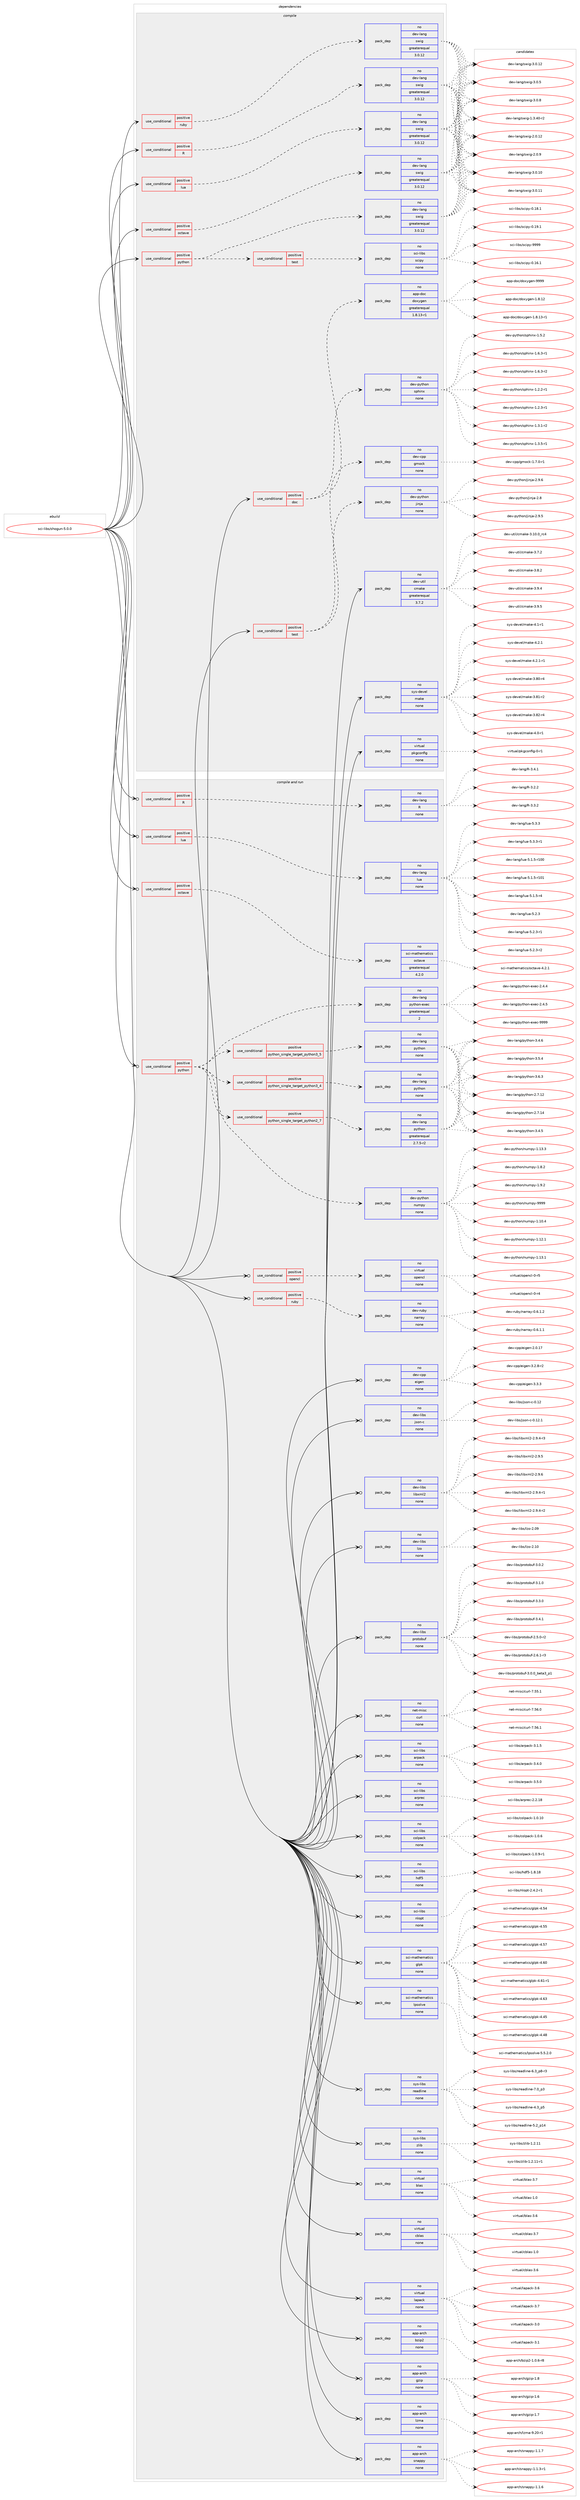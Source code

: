 digraph prolog {

# *************
# Graph options
# *************

newrank=true;
concentrate=true;
compound=true;
graph [rankdir=LR,fontname=Helvetica,fontsize=10,ranksep=1.5];#, ranksep=2.5, nodesep=0.2];
edge  [arrowhead=vee];
node  [fontname=Helvetica,fontsize=10];

# **********
# The ebuild
# **********

subgraph cluster_leftcol {
color=gray;
rank=same;
label=<<i>ebuild</i>>;
id [label="sci-libs/shogun-5.0.0", color=red, width=4, href="../sci-libs/shogun-5.0.0.svg"];
}

# ****************
# The dependencies
# ****************

subgraph cluster_midcol {
color=gray;
label=<<i>dependencies</i>>;
subgraph cluster_compile {
fillcolor="#eeeeee";
style=filled;
label=<<i>compile</i>>;
subgraph cond111121 {
dependency453961 [label=<<TABLE BORDER="0" CELLBORDER="1" CELLSPACING="0" CELLPADDING="4"><TR><TD ROWSPAN="3" CELLPADDING="10">use_conditional</TD></TR><TR><TD>positive</TD></TR><TR><TD>R</TD></TR></TABLE>>, shape=none, color=red];
subgraph pack334912 {
dependency453962 [label=<<TABLE BORDER="0" CELLBORDER="1" CELLSPACING="0" CELLPADDING="4" WIDTH="220"><TR><TD ROWSPAN="6" CELLPADDING="30">pack_dep</TD></TR><TR><TD WIDTH="110">no</TD></TR><TR><TD>dev-lang</TD></TR><TR><TD>swig</TD></TR><TR><TD>greaterequal</TD></TR><TR><TD>3.0.12</TD></TR></TABLE>>, shape=none, color=blue];
}
dependency453961:e -> dependency453962:w [weight=20,style="dashed",arrowhead="vee"];
}
id:e -> dependency453961:w [weight=20,style="solid",arrowhead="vee"];
subgraph cond111122 {
dependency453963 [label=<<TABLE BORDER="0" CELLBORDER="1" CELLSPACING="0" CELLPADDING="4"><TR><TD ROWSPAN="3" CELLPADDING="10">use_conditional</TD></TR><TR><TD>positive</TD></TR><TR><TD>doc</TD></TR></TABLE>>, shape=none, color=red];
subgraph pack334913 {
dependency453964 [label=<<TABLE BORDER="0" CELLBORDER="1" CELLSPACING="0" CELLPADDING="4" WIDTH="220"><TR><TD ROWSPAN="6" CELLPADDING="30">pack_dep</TD></TR><TR><TD WIDTH="110">no</TD></TR><TR><TD>app-doc</TD></TR><TR><TD>doxygen</TD></TR><TR><TD>greaterequal</TD></TR><TR><TD>1.8.13-r1</TD></TR></TABLE>>, shape=none, color=blue];
}
dependency453963:e -> dependency453964:w [weight=20,style="dashed",arrowhead="vee"];
subgraph pack334914 {
dependency453965 [label=<<TABLE BORDER="0" CELLBORDER="1" CELLSPACING="0" CELLPADDING="4" WIDTH="220"><TR><TD ROWSPAN="6" CELLPADDING="30">pack_dep</TD></TR><TR><TD WIDTH="110">no</TD></TR><TR><TD>dev-python</TD></TR><TR><TD>sphinx</TD></TR><TR><TD>none</TD></TR><TR><TD></TD></TR></TABLE>>, shape=none, color=blue];
}
dependency453963:e -> dependency453965:w [weight=20,style="dashed",arrowhead="vee"];
}
id:e -> dependency453963:w [weight=20,style="solid",arrowhead="vee"];
subgraph cond111123 {
dependency453966 [label=<<TABLE BORDER="0" CELLBORDER="1" CELLSPACING="0" CELLPADDING="4"><TR><TD ROWSPAN="3" CELLPADDING="10">use_conditional</TD></TR><TR><TD>positive</TD></TR><TR><TD>lua</TD></TR></TABLE>>, shape=none, color=red];
subgraph pack334915 {
dependency453967 [label=<<TABLE BORDER="0" CELLBORDER="1" CELLSPACING="0" CELLPADDING="4" WIDTH="220"><TR><TD ROWSPAN="6" CELLPADDING="30">pack_dep</TD></TR><TR><TD WIDTH="110">no</TD></TR><TR><TD>dev-lang</TD></TR><TR><TD>swig</TD></TR><TR><TD>greaterequal</TD></TR><TR><TD>3.0.12</TD></TR></TABLE>>, shape=none, color=blue];
}
dependency453966:e -> dependency453967:w [weight=20,style="dashed",arrowhead="vee"];
}
id:e -> dependency453966:w [weight=20,style="solid",arrowhead="vee"];
subgraph cond111124 {
dependency453968 [label=<<TABLE BORDER="0" CELLBORDER="1" CELLSPACING="0" CELLPADDING="4"><TR><TD ROWSPAN="3" CELLPADDING="10">use_conditional</TD></TR><TR><TD>positive</TD></TR><TR><TD>octave</TD></TR></TABLE>>, shape=none, color=red];
subgraph pack334916 {
dependency453969 [label=<<TABLE BORDER="0" CELLBORDER="1" CELLSPACING="0" CELLPADDING="4" WIDTH="220"><TR><TD ROWSPAN="6" CELLPADDING="30">pack_dep</TD></TR><TR><TD WIDTH="110">no</TD></TR><TR><TD>dev-lang</TD></TR><TR><TD>swig</TD></TR><TR><TD>greaterequal</TD></TR><TR><TD>3.0.12</TD></TR></TABLE>>, shape=none, color=blue];
}
dependency453968:e -> dependency453969:w [weight=20,style="dashed",arrowhead="vee"];
}
id:e -> dependency453968:w [weight=20,style="solid",arrowhead="vee"];
subgraph cond111125 {
dependency453970 [label=<<TABLE BORDER="0" CELLBORDER="1" CELLSPACING="0" CELLPADDING="4"><TR><TD ROWSPAN="3" CELLPADDING="10">use_conditional</TD></TR><TR><TD>positive</TD></TR><TR><TD>python</TD></TR></TABLE>>, shape=none, color=red];
subgraph pack334917 {
dependency453971 [label=<<TABLE BORDER="0" CELLBORDER="1" CELLSPACING="0" CELLPADDING="4" WIDTH="220"><TR><TD ROWSPAN="6" CELLPADDING="30">pack_dep</TD></TR><TR><TD WIDTH="110">no</TD></TR><TR><TD>dev-lang</TD></TR><TR><TD>swig</TD></TR><TR><TD>greaterequal</TD></TR><TR><TD>3.0.12</TD></TR></TABLE>>, shape=none, color=blue];
}
dependency453970:e -> dependency453971:w [weight=20,style="dashed",arrowhead="vee"];
subgraph cond111126 {
dependency453972 [label=<<TABLE BORDER="0" CELLBORDER="1" CELLSPACING="0" CELLPADDING="4"><TR><TD ROWSPAN="3" CELLPADDING="10">use_conditional</TD></TR><TR><TD>positive</TD></TR><TR><TD>test</TD></TR></TABLE>>, shape=none, color=red];
subgraph pack334918 {
dependency453973 [label=<<TABLE BORDER="0" CELLBORDER="1" CELLSPACING="0" CELLPADDING="4" WIDTH="220"><TR><TD ROWSPAN="6" CELLPADDING="30">pack_dep</TD></TR><TR><TD WIDTH="110">no</TD></TR><TR><TD>sci-libs</TD></TR><TR><TD>scipy</TD></TR><TR><TD>none</TD></TR><TR><TD></TD></TR></TABLE>>, shape=none, color=blue];
}
dependency453972:e -> dependency453973:w [weight=20,style="dashed",arrowhead="vee"];
}
dependency453970:e -> dependency453972:w [weight=20,style="dashed",arrowhead="vee"];
}
id:e -> dependency453970:w [weight=20,style="solid",arrowhead="vee"];
subgraph cond111127 {
dependency453974 [label=<<TABLE BORDER="0" CELLBORDER="1" CELLSPACING="0" CELLPADDING="4"><TR><TD ROWSPAN="3" CELLPADDING="10">use_conditional</TD></TR><TR><TD>positive</TD></TR><TR><TD>ruby</TD></TR></TABLE>>, shape=none, color=red];
subgraph pack334919 {
dependency453975 [label=<<TABLE BORDER="0" CELLBORDER="1" CELLSPACING="0" CELLPADDING="4" WIDTH="220"><TR><TD ROWSPAN="6" CELLPADDING="30">pack_dep</TD></TR><TR><TD WIDTH="110">no</TD></TR><TR><TD>dev-lang</TD></TR><TR><TD>swig</TD></TR><TR><TD>greaterequal</TD></TR><TR><TD>3.0.12</TD></TR></TABLE>>, shape=none, color=blue];
}
dependency453974:e -> dependency453975:w [weight=20,style="dashed",arrowhead="vee"];
}
id:e -> dependency453974:w [weight=20,style="solid",arrowhead="vee"];
subgraph cond111128 {
dependency453976 [label=<<TABLE BORDER="0" CELLBORDER="1" CELLSPACING="0" CELLPADDING="4"><TR><TD ROWSPAN="3" CELLPADDING="10">use_conditional</TD></TR><TR><TD>positive</TD></TR><TR><TD>test</TD></TR></TABLE>>, shape=none, color=red];
subgraph pack334920 {
dependency453977 [label=<<TABLE BORDER="0" CELLBORDER="1" CELLSPACING="0" CELLPADDING="4" WIDTH="220"><TR><TD ROWSPAN="6" CELLPADDING="30">pack_dep</TD></TR><TR><TD WIDTH="110">no</TD></TR><TR><TD>dev-python</TD></TR><TR><TD>jinja</TD></TR><TR><TD>none</TD></TR><TR><TD></TD></TR></TABLE>>, shape=none, color=blue];
}
dependency453976:e -> dependency453977:w [weight=20,style="dashed",arrowhead="vee"];
subgraph pack334921 {
dependency453978 [label=<<TABLE BORDER="0" CELLBORDER="1" CELLSPACING="0" CELLPADDING="4" WIDTH="220"><TR><TD ROWSPAN="6" CELLPADDING="30">pack_dep</TD></TR><TR><TD WIDTH="110">no</TD></TR><TR><TD>dev-cpp</TD></TR><TR><TD>gmock</TD></TR><TR><TD>none</TD></TR><TR><TD></TD></TR></TABLE>>, shape=none, color=blue];
}
dependency453976:e -> dependency453978:w [weight=20,style="dashed",arrowhead="vee"];
}
id:e -> dependency453976:w [weight=20,style="solid",arrowhead="vee"];
subgraph pack334922 {
dependency453979 [label=<<TABLE BORDER="0" CELLBORDER="1" CELLSPACING="0" CELLPADDING="4" WIDTH="220"><TR><TD ROWSPAN="6" CELLPADDING="30">pack_dep</TD></TR><TR><TD WIDTH="110">no</TD></TR><TR><TD>dev-util</TD></TR><TR><TD>cmake</TD></TR><TR><TD>greaterequal</TD></TR><TR><TD>3.7.2</TD></TR></TABLE>>, shape=none, color=blue];
}
id:e -> dependency453979:w [weight=20,style="solid",arrowhead="vee"];
subgraph pack334923 {
dependency453980 [label=<<TABLE BORDER="0" CELLBORDER="1" CELLSPACING="0" CELLPADDING="4" WIDTH="220"><TR><TD ROWSPAN="6" CELLPADDING="30">pack_dep</TD></TR><TR><TD WIDTH="110">no</TD></TR><TR><TD>sys-devel</TD></TR><TR><TD>make</TD></TR><TR><TD>none</TD></TR><TR><TD></TD></TR></TABLE>>, shape=none, color=blue];
}
id:e -> dependency453980:w [weight=20,style="solid",arrowhead="vee"];
subgraph pack334924 {
dependency453981 [label=<<TABLE BORDER="0" CELLBORDER="1" CELLSPACING="0" CELLPADDING="4" WIDTH="220"><TR><TD ROWSPAN="6" CELLPADDING="30">pack_dep</TD></TR><TR><TD WIDTH="110">no</TD></TR><TR><TD>virtual</TD></TR><TR><TD>pkgconfig</TD></TR><TR><TD>none</TD></TR><TR><TD></TD></TR></TABLE>>, shape=none, color=blue];
}
id:e -> dependency453981:w [weight=20,style="solid",arrowhead="vee"];
}
subgraph cluster_compileandrun {
fillcolor="#eeeeee";
style=filled;
label=<<i>compile and run</i>>;
subgraph cond111129 {
dependency453982 [label=<<TABLE BORDER="0" CELLBORDER="1" CELLSPACING="0" CELLPADDING="4"><TR><TD ROWSPAN="3" CELLPADDING="10">use_conditional</TD></TR><TR><TD>positive</TD></TR><TR><TD>R</TD></TR></TABLE>>, shape=none, color=red];
subgraph pack334925 {
dependency453983 [label=<<TABLE BORDER="0" CELLBORDER="1" CELLSPACING="0" CELLPADDING="4" WIDTH="220"><TR><TD ROWSPAN="6" CELLPADDING="30">pack_dep</TD></TR><TR><TD WIDTH="110">no</TD></TR><TR><TD>dev-lang</TD></TR><TR><TD>R</TD></TR><TR><TD>none</TD></TR><TR><TD></TD></TR></TABLE>>, shape=none, color=blue];
}
dependency453982:e -> dependency453983:w [weight=20,style="dashed",arrowhead="vee"];
}
id:e -> dependency453982:w [weight=20,style="solid",arrowhead="odotvee"];
subgraph cond111130 {
dependency453984 [label=<<TABLE BORDER="0" CELLBORDER="1" CELLSPACING="0" CELLPADDING="4"><TR><TD ROWSPAN="3" CELLPADDING="10">use_conditional</TD></TR><TR><TD>positive</TD></TR><TR><TD>lua</TD></TR></TABLE>>, shape=none, color=red];
subgraph pack334926 {
dependency453985 [label=<<TABLE BORDER="0" CELLBORDER="1" CELLSPACING="0" CELLPADDING="4" WIDTH="220"><TR><TD ROWSPAN="6" CELLPADDING="30">pack_dep</TD></TR><TR><TD WIDTH="110">no</TD></TR><TR><TD>dev-lang</TD></TR><TR><TD>lua</TD></TR><TR><TD>none</TD></TR><TR><TD></TD></TR></TABLE>>, shape=none, color=blue];
}
dependency453984:e -> dependency453985:w [weight=20,style="dashed",arrowhead="vee"];
}
id:e -> dependency453984:w [weight=20,style="solid",arrowhead="odotvee"];
subgraph cond111131 {
dependency453986 [label=<<TABLE BORDER="0" CELLBORDER="1" CELLSPACING="0" CELLPADDING="4"><TR><TD ROWSPAN="3" CELLPADDING="10">use_conditional</TD></TR><TR><TD>positive</TD></TR><TR><TD>octave</TD></TR></TABLE>>, shape=none, color=red];
subgraph pack334927 {
dependency453987 [label=<<TABLE BORDER="0" CELLBORDER="1" CELLSPACING="0" CELLPADDING="4" WIDTH="220"><TR><TD ROWSPAN="6" CELLPADDING="30">pack_dep</TD></TR><TR><TD WIDTH="110">no</TD></TR><TR><TD>sci-mathematics</TD></TR><TR><TD>octave</TD></TR><TR><TD>greaterequal</TD></TR><TR><TD>4.2.0</TD></TR></TABLE>>, shape=none, color=blue];
}
dependency453986:e -> dependency453987:w [weight=20,style="dashed",arrowhead="vee"];
}
id:e -> dependency453986:w [weight=20,style="solid",arrowhead="odotvee"];
subgraph cond111132 {
dependency453988 [label=<<TABLE BORDER="0" CELLBORDER="1" CELLSPACING="0" CELLPADDING="4"><TR><TD ROWSPAN="3" CELLPADDING="10">use_conditional</TD></TR><TR><TD>positive</TD></TR><TR><TD>opencl</TD></TR></TABLE>>, shape=none, color=red];
subgraph pack334928 {
dependency453989 [label=<<TABLE BORDER="0" CELLBORDER="1" CELLSPACING="0" CELLPADDING="4" WIDTH="220"><TR><TD ROWSPAN="6" CELLPADDING="30">pack_dep</TD></TR><TR><TD WIDTH="110">no</TD></TR><TR><TD>virtual</TD></TR><TR><TD>opencl</TD></TR><TR><TD>none</TD></TR><TR><TD></TD></TR></TABLE>>, shape=none, color=blue];
}
dependency453988:e -> dependency453989:w [weight=20,style="dashed",arrowhead="vee"];
}
id:e -> dependency453988:w [weight=20,style="solid",arrowhead="odotvee"];
subgraph cond111133 {
dependency453990 [label=<<TABLE BORDER="0" CELLBORDER="1" CELLSPACING="0" CELLPADDING="4"><TR><TD ROWSPAN="3" CELLPADDING="10">use_conditional</TD></TR><TR><TD>positive</TD></TR><TR><TD>python</TD></TR></TABLE>>, shape=none, color=red];
subgraph cond111134 {
dependency453991 [label=<<TABLE BORDER="0" CELLBORDER="1" CELLSPACING="0" CELLPADDING="4"><TR><TD ROWSPAN="3" CELLPADDING="10">use_conditional</TD></TR><TR><TD>positive</TD></TR><TR><TD>python_single_target_python2_7</TD></TR></TABLE>>, shape=none, color=red];
subgraph pack334929 {
dependency453992 [label=<<TABLE BORDER="0" CELLBORDER="1" CELLSPACING="0" CELLPADDING="4" WIDTH="220"><TR><TD ROWSPAN="6" CELLPADDING="30">pack_dep</TD></TR><TR><TD WIDTH="110">no</TD></TR><TR><TD>dev-lang</TD></TR><TR><TD>python</TD></TR><TR><TD>greaterequal</TD></TR><TR><TD>2.7.5-r2</TD></TR></TABLE>>, shape=none, color=blue];
}
dependency453991:e -> dependency453992:w [weight=20,style="dashed",arrowhead="vee"];
}
dependency453990:e -> dependency453991:w [weight=20,style="dashed",arrowhead="vee"];
subgraph cond111135 {
dependency453993 [label=<<TABLE BORDER="0" CELLBORDER="1" CELLSPACING="0" CELLPADDING="4"><TR><TD ROWSPAN="3" CELLPADDING="10">use_conditional</TD></TR><TR><TD>positive</TD></TR><TR><TD>python_single_target_python3_4</TD></TR></TABLE>>, shape=none, color=red];
subgraph pack334930 {
dependency453994 [label=<<TABLE BORDER="0" CELLBORDER="1" CELLSPACING="0" CELLPADDING="4" WIDTH="220"><TR><TD ROWSPAN="6" CELLPADDING="30">pack_dep</TD></TR><TR><TD WIDTH="110">no</TD></TR><TR><TD>dev-lang</TD></TR><TR><TD>python</TD></TR><TR><TD>none</TD></TR><TR><TD></TD></TR></TABLE>>, shape=none, color=blue];
}
dependency453993:e -> dependency453994:w [weight=20,style="dashed",arrowhead="vee"];
}
dependency453990:e -> dependency453993:w [weight=20,style="dashed",arrowhead="vee"];
subgraph cond111136 {
dependency453995 [label=<<TABLE BORDER="0" CELLBORDER="1" CELLSPACING="0" CELLPADDING="4"><TR><TD ROWSPAN="3" CELLPADDING="10">use_conditional</TD></TR><TR><TD>positive</TD></TR><TR><TD>python_single_target_python3_5</TD></TR></TABLE>>, shape=none, color=red];
subgraph pack334931 {
dependency453996 [label=<<TABLE BORDER="0" CELLBORDER="1" CELLSPACING="0" CELLPADDING="4" WIDTH="220"><TR><TD ROWSPAN="6" CELLPADDING="30">pack_dep</TD></TR><TR><TD WIDTH="110">no</TD></TR><TR><TD>dev-lang</TD></TR><TR><TD>python</TD></TR><TR><TD>none</TD></TR><TR><TD></TD></TR></TABLE>>, shape=none, color=blue];
}
dependency453995:e -> dependency453996:w [weight=20,style="dashed",arrowhead="vee"];
}
dependency453990:e -> dependency453995:w [weight=20,style="dashed",arrowhead="vee"];
subgraph pack334932 {
dependency453997 [label=<<TABLE BORDER="0" CELLBORDER="1" CELLSPACING="0" CELLPADDING="4" WIDTH="220"><TR><TD ROWSPAN="6" CELLPADDING="30">pack_dep</TD></TR><TR><TD WIDTH="110">no</TD></TR><TR><TD>dev-lang</TD></TR><TR><TD>python-exec</TD></TR><TR><TD>greaterequal</TD></TR><TR><TD>2</TD></TR></TABLE>>, shape=none, color=blue];
}
dependency453990:e -> dependency453997:w [weight=20,style="dashed",arrowhead="vee"];
subgraph pack334933 {
dependency453998 [label=<<TABLE BORDER="0" CELLBORDER="1" CELLSPACING="0" CELLPADDING="4" WIDTH="220"><TR><TD ROWSPAN="6" CELLPADDING="30">pack_dep</TD></TR><TR><TD WIDTH="110">no</TD></TR><TR><TD>dev-python</TD></TR><TR><TD>numpy</TD></TR><TR><TD>none</TD></TR><TR><TD></TD></TR></TABLE>>, shape=none, color=blue];
}
dependency453990:e -> dependency453998:w [weight=20,style="dashed",arrowhead="vee"];
}
id:e -> dependency453990:w [weight=20,style="solid",arrowhead="odotvee"];
subgraph cond111137 {
dependency453999 [label=<<TABLE BORDER="0" CELLBORDER="1" CELLSPACING="0" CELLPADDING="4"><TR><TD ROWSPAN="3" CELLPADDING="10">use_conditional</TD></TR><TR><TD>positive</TD></TR><TR><TD>ruby</TD></TR></TABLE>>, shape=none, color=red];
subgraph pack334934 {
dependency454000 [label=<<TABLE BORDER="0" CELLBORDER="1" CELLSPACING="0" CELLPADDING="4" WIDTH="220"><TR><TD ROWSPAN="6" CELLPADDING="30">pack_dep</TD></TR><TR><TD WIDTH="110">no</TD></TR><TR><TD>dev-ruby</TD></TR><TR><TD>narray</TD></TR><TR><TD>none</TD></TR><TR><TD></TD></TR></TABLE>>, shape=none, color=blue];
}
dependency453999:e -> dependency454000:w [weight=20,style="dashed",arrowhead="vee"];
}
id:e -> dependency453999:w [weight=20,style="solid",arrowhead="odotvee"];
subgraph pack334935 {
dependency454001 [label=<<TABLE BORDER="0" CELLBORDER="1" CELLSPACING="0" CELLPADDING="4" WIDTH="220"><TR><TD ROWSPAN="6" CELLPADDING="30">pack_dep</TD></TR><TR><TD WIDTH="110">no</TD></TR><TR><TD>app-arch</TD></TR><TR><TD>bzip2</TD></TR><TR><TD>none</TD></TR><TR><TD></TD></TR></TABLE>>, shape=none, color=blue];
}
id:e -> dependency454001:w [weight=20,style="solid",arrowhead="odotvee"];
subgraph pack334936 {
dependency454002 [label=<<TABLE BORDER="0" CELLBORDER="1" CELLSPACING="0" CELLPADDING="4" WIDTH="220"><TR><TD ROWSPAN="6" CELLPADDING="30">pack_dep</TD></TR><TR><TD WIDTH="110">no</TD></TR><TR><TD>app-arch</TD></TR><TR><TD>gzip</TD></TR><TR><TD>none</TD></TR><TR><TD></TD></TR></TABLE>>, shape=none, color=blue];
}
id:e -> dependency454002:w [weight=20,style="solid",arrowhead="odotvee"];
subgraph pack334937 {
dependency454003 [label=<<TABLE BORDER="0" CELLBORDER="1" CELLSPACING="0" CELLPADDING="4" WIDTH="220"><TR><TD ROWSPAN="6" CELLPADDING="30">pack_dep</TD></TR><TR><TD WIDTH="110">no</TD></TR><TR><TD>app-arch</TD></TR><TR><TD>lzma</TD></TR><TR><TD>none</TD></TR><TR><TD></TD></TR></TABLE>>, shape=none, color=blue];
}
id:e -> dependency454003:w [weight=20,style="solid",arrowhead="odotvee"];
subgraph pack334938 {
dependency454004 [label=<<TABLE BORDER="0" CELLBORDER="1" CELLSPACING="0" CELLPADDING="4" WIDTH="220"><TR><TD ROWSPAN="6" CELLPADDING="30">pack_dep</TD></TR><TR><TD WIDTH="110">no</TD></TR><TR><TD>app-arch</TD></TR><TR><TD>snappy</TD></TR><TR><TD>none</TD></TR><TR><TD></TD></TR></TABLE>>, shape=none, color=blue];
}
id:e -> dependency454004:w [weight=20,style="solid",arrowhead="odotvee"];
subgraph pack334939 {
dependency454005 [label=<<TABLE BORDER="0" CELLBORDER="1" CELLSPACING="0" CELLPADDING="4" WIDTH="220"><TR><TD ROWSPAN="6" CELLPADDING="30">pack_dep</TD></TR><TR><TD WIDTH="110">no</TD></TR><TR><TD>dev-cpp</TD></TR><TR><TD>eigen</TD></TR><TR><TD>none</TD></TR><TR><TD></TD></TR></TABLE>>, shape=none, color=blue];
}
id:e -> dependency454005:w [weight=20,style="solid",arrowhead="odotvee"];
subgraph pack334940 {
dependency454006 [label=<<TABLE BORDER="0" CELLBORDER="1" CELLSPACING="0" CELLPADDING="4" WIDTH="220"><TR><TD ROWSPAN="6" CELLPADDING="30">pack_dep</TD></TR><TR><TD WIDTH="110">no</TD></TR><TR><TD>dev-libs</TD></TR><TR><TD>json-c</TD></TR><TR><TD>none</TD></TR><TR><TD></TD></TR></TABLE>>, shape=none, color=blue];
}
id:e -> dependency454006:w [weight=20,style="solid",arrowhead="odotvee"];
subgraph pack334941 {
dependency454007 [label=<<TABLE BORDER="0" CELLBORDER="1" CELLSPACING="0" CELLPADDING="4" WIDTH="220"><TR><TD ROWSPAN="6" CELLPADDING="30">pack_dep</TD></TR><TR><TD WIDTH="110">no</TD></TR><TR><TD>dev-libs</TD></TR><TR><TD>libxml2</TD></TR><TR><TD>none</TD></TR><TR><TD></TD></TR></TABLE>>, shape=none, color=blue];
}
id:e -> dependency454007:w [weight=20,style="solid",arrowhead="odotvee"];
subgraph pack334942 {
dependency454008 [label=<<TABLE BORDER="0" CELLBORDER="1" CELLSPACING="0" CELLPADDING="4" WIDTH="220"><TR><TD ROWSPAN="6" CELLPADDING="30">pack_dep</TD></TR><TR><TD WIDTH="110">no</TD></TR><TR><TD>dev-libs</TD></TR><TR><TD>lzo</TD></TR><TR><TD>none</TD></TR><TR><TD></TD></TR></TABLE>>, shape=none, color=blue];
}
id:e -> dependency454008:w [weight=20,style="solid",arrowhead="odotvee"];
subgraph pack334943 {
dependency454009 [label=<<TABLE BORDER="0" CELLBORDER="1" CELLSPACING="0" CELLPADDING="4" WIDTH="220"><TR><TD ROWSPAN="6" CELLPADDING="30">pack_dep</TD></TR><TR><TD WIDTH="110">no</TD></TR><TR><TD>dev-libs</TD></TR><TR><TD>protobuf</TD></TR><TR><TD>none</TD></TR><TR><TD></TD></TR></TABLE>>, shape=none, color=blue];
}
id:e -> dependency454009:w [weight=20,style="solid",arrowhead="odotvee"];
subgraph pack334944 {
dependency454010 [label=<<TABLE BORDER="0" CELLBORDER="1" CELLSPACING="0" CELLPADDING="4" WIDTH="220"><TR><TD ROWSPAN="6" CELLPADDING="30">pack_dep</TD></TR><TR><TD WIDTH="110">no</TD></TR><TR><TD>net-misc</TD></TR><TR><TD>curl</TD></TR><TR><TD>none</TD></TR><TR><TD></TD></TR></TABLE>>, shape=none, color=blue];
}
id:e -> dependency454010:w [weight=20,style="solid",arrowhead="odotvee"];
subgraph pack334945 {
dependency454011 [label=<<TABLE BORDER="0" CELLBORDER="1" CELLSPACING="0" CELLPADDING="4" WIDTH="220"><TR><TD ROWSPAN="6" CELLPADDING="30">pack_dep</TD></TR><TR><TD WIDTH="110">no</TD></TR><TR><TD>sci-libs</TD></TR><TR><TD>arpack</TD></TR><TR><TD>none</TD></TR><TR><TD></TD></TR></TABLE>>, shape=none, color=blue];
}
id:e -> dependency454011:w [weight=20,style="solid",arrowhead="odotvee"];
subgraph pack334946 {
dependency454012 [label=<<TABLE BORDER="0" CELLBORDER="1" CELLSPACING="0" CELLPADDING="4" WIDTH="220"><TR><TD ROWSPAN="6" CELLPADDING="30">pack_dep</TD></TR><TR><TD WIDTH="110">no</TD></TR><TR><TD>sci-libs</TD></TR><TR><TD>arprec</TD></TR><TR><TD>none</TD></TR><TR><TD></TD></TR></TABLE>>, shape=none, color=blue];
}
id:e -> dependency454012:w [weight=20,style="solid",arrowhead="odotvee"];
subgraph pack334947 {
dependency454013 [label=<<TABLE BORDER="0" CELLBORDER="1" CELLSPACING="0" CELLPADDING="4" WIDTH="220"><TR><TD ROWSPAN="6" CELLPADDING="30">pack_dep</TD></TR><TR><TD WIDTH="110">no</TD></TR><TR><TD>sci-libs</TD></TR><TR><TD>colpack</TD></TR><TR><TD>none</TD></TR><TR><TD></TD></TR></TABLE>>, shape=none, color=blue];
}
id:e -> dependency454013:w [weight=20,style="solid",arrowhead="odotvee"];
subgraph pack334948 {
dependency454014 [label=<<TABLE BORDER="0" CELLBORDER="1" CELLSPACING="0" CELLPADDING="4" WIDTH="220"><TR><TD ROWSPAN="6" CELLPADDING="30">pack_dep</TD></TR><TR><TD WIDTH="110">no</TD></TR><TR><TD>sci-libs</TD></TR><TR><TD>hdf5</TD></TR><TR><TD>none</TD></TR><TR><TD></TD></TR></TABLE>>, shape=none, color=blue];
}
id:e -> dependency454014:w [weight=20,style="solid",arrowhead="odotvee"];
subgraph pack334949 {
dependency454015 [label=<<TABLE BORDER="0" CELLBORDER="1" CELLSPACING="0" CELLPADDING="4" WIDTH="220"><TR><TD ROWSPAN="6" CELLPADDING="30">pack_dep</TD></TR><TR><TD WIDTH="110">no</TD></TR><TR><TD>sci-libs</TD></TR><TR><TD>nlopt</TD></TR><TR><TD>none</TD></TR><TR><TD></TD></TR></TABLE>>, shape=none, color=blue];
}
id:e -> dependency454015:w [weight=20,style="solid",arrowhead="odotvee"];
subgraph pack334950 {
dependency454016 [label=<<TABLE BORDER="0" CELLBORDER="1" CELLSPACING="0" CELLPADDING="4" WIDTH="220"><TR><TD ROWSPAN="6" CELLPADDING="30">pack_dep</TD></TR><TR><TD WIDTH="110">no</TD></TR><TR><TD>sci-mathematics</TD></TR><TR><TD>glpk</TD></TR><TR><TD>none</TD></TR><TR><TD></TD></TR></TABLE>>, shape=none, color=blue];
}
id:e -> dependency454016:w [weight=20,style="solid",arrowhead="odotvee"];
subgraph pack334951 {
dependency454017 [label=<<TABLE BORDER="0" CELLBORDER="1" CELLSPACING="0" CELLPADDING="4" WIDTH="220"><TR><TD ROWSPAN="6" CELLPADDING="30">pack_dep</TD></TR><TR><TD WIDTH="110">no</TD></TR><TR><TD>sci-mathematics</TD></TR><TR><TD>lpsolve</TD></TR><TR><TD>none</TD></TR><TR><TD></TD></TR></TABLE>>, shape=none, color=blue];
}
id:e -> dependency454017:w [weight=20,style="solid",arrowhead="odotvee"];
subgraph pack334952 {
dependency454018 [label=<<TABLE BORDER="0" CELLBORDER="1" CELLSPACING="0" CELLPADDING="4" WIDTH="220"><TR><TD ROWSPAN="6" CELLPADDING="30">pack_dep</TD></TR><TR><TD WIDTH="110">no</TD></TR><TR><TD>sys-libs</TD></TR><TR><TD>readline</TD></TR><TR><TD>none</TD></TR><TR><TD></TD></TR></TABLE>>, shape=none, color=blue];
}
id:e -> dependency454018:w [weight=20,style="solid",arrowhead="odotvee"];
subgraph pack334953 {
dependency454019 [label=<<TABLE BORDER="0" CELLBORDER="1" CELLSPACING="0" CELLPADDING="4" WIDTH="220"><TR><TD ROWSPAN="6" CELLPADDING="30">pack_dep</TD></TR><TR><TD WIDTH="110">no</TD></TR><TR><TD>sys-libs</TD></TR><TR><TD>zlib</TD></TR><TR><TD>none</TD></TR><TR><TD></TD></TR></TABLE>>, shape=none, color=blue];
}
id:e -> dependency454019:w [weight=20,style="solid",arrowhead="odotvee"];
subgraph pack334954 {
dependency454020 [label=<<TABLE BORDER="0" CELLBORDER="1" CELLSPACING="0" CELLPADDING="4" WIDTH="220"><TR><TD ROWSPAN="6" CELLPADDING="30">pack_dep</TD></TR><TR><TD WIDTH="110">no</TD></TR><TR><TD>virtual</TD></TR><TR><TD>blas</TD></TR><TR><TD>none</TD></TR><TR><TD></TD></TR></TABLE>>, shape=none, color=blue];
}
id:e -> dependency454020:w [weight=20,style="solid",arrowhead="odotvee"];
subgraph pack334955 {
dependency454021 [label=<<TABLE BORDER="0" CELLBORDER="1" CELLSPACING="0" CELLPADDING="4" WIDTH="220"><TR><TD ROWSPAN="6" CELLPADDING="30">pack_dep</TD></TR><TR><TD WIDTH="110">no</TD></TR><TR><TD>virtual</TD></TR><TR><TD>cblas</TD></TR><TR><TD>none</TD></TR><TR><TD></TD></TR></TABLE>>, shape=none, color=blue];
}
id:e -> dependency454021:w [weight=20,style="solid",arrowhead="odotvee"];
subgraph pack334956 {
dependency454022 [label=<<TABLE BORDER="0" CELLBORDER="1" CELLSPACING="0" CELLPADDING="4" WIDTH="220"><TR><TD ROWSPAN="6" CELLPADDING="30">pack_dep</TD></TR><TR><TD WIDTH="110">no</TD></TR><TR><TD>virtual</TD></TR><TR><TD>lapack</TD></TR><TR><TD>none</TD></TR><TR><TD></TD></TR></TABLE>>, shape=none, color=blue];
}
id:e -> dependency454022:w [weight=20,style="solid",arrowhead="odotvee"];
}
subgraph cluster_run {
fillcolor="#eeeeee";
style=filled;
label=<<i>run</i>>;
}
}

# **************
# The candidates
# **************

subgraph cluster_choices {
rank=same;
color=gray;
label=<<i>candidates</i>>;

subgraph choice334912 {
color=black;
nodesep=1;
choice100101118451089711010347115119105103454946514652484511450 [label="dev-lang/swig-1.3.40-r2", color=red, width=4,href="../dev-lang/swig-1.3.40-r2.svg"];
choice10010111845108971101034711511910510345504648464950 [label="dev-lang/swig-2.0.12", color=red, width=4,href="../dev-lang/swig-2.0.12.svg"];
choice100101118451089711010347115119105103455046484657 [label="dev-lang/swig-2.0.9", color=red, width=4,href="../dev-lang/swig-2.0.9.svg"];
choice10010111845108971101034711511910510345514648464948 [label="dev-lang/swig-3.0.10", color=red, width=4,href="../dev-lang/swig-3.0.10.svg"];
choice10010111845108971101034711511910510345514648464949 [label="dev-lang/swig-3.0.11", color=red, width=4,href="../dev-lang/swig-3.0.11.svg"];
choice10010111845108971101034711511910510345514648464950 [label="dev-lang/swig-3.0.12", color=red, width=4,href="../dev-lang/swig-3.0.12.svg"];
choice100101118451089711010347115119105103455146484653 [label="dev-lang/swig-3.0.5", color=red, width=4,href="../dev-lang/swig-3.0.5.svg"];
choice100101118451089711010347115119105103455146484656 [label="dev-lang/swig-3.0.8", color=red, width=4,href="../dev-lang/swig-3.0.8.svg"];
dependency453962:e -> choice100101118451089711010347115119105103454946514652484511450:w [style=dotted,weight="100"];
dependency453962:e -> choice10010111845108971101034711511910510345504648464950:w [style=dotted,weight="100"];
dependency453962:e -> choice100101118451089711010347115119105103455046484657:w [style=dotted,weight="100"];
dependency453962:e -> choice10010111845108971101034711511910510345514648464948:w [style=dotted,weight="100"];
dependency453962:e -> choice10010111845108971101034711511910510345514648464949:w [style=dotted,weight="100"];
dependency453962:e -> choice10010111845108971101034711511910510345514648464950:w [style=dotted,weight="100"];
dependency453962:e -> choice100101118451089711010347115119105103455146484653:w [style=dotted,weight="100"];
dependency453962:e -> choice100101118451089711010347115119105103455146484656:w [style=dotted,weight="100"];
}
subgraph choice334913 {
color=black;
nodesep=1;
choice9711211245100111994710011112012110310111045494656464950 [label="app-doc/doxygen-1.8.12", color=red, width=4,href="../app-doc/doxygen-1.8.12.svg"];
choice97112112451001119947100111120121103101110454946564649514511449 [label="app-doc/doxygen-1.8.13-r1", color=red, width=4,href="../app-doc/doxygen-1.8.13-r1.svg"];
choice971121124510011199471001111201211031011104557575757 [label="app-doc/doxygen-9999", color=red, width=4,href="../app-doc/doxygen-9999.svg"];
dependency453964:e -> choice9711211245100111994710011112012110310111045494656464950:w [style=dotted,weight="100"];
dependency453964:e -> choice97112112451001119947100111120121103101110454946564649514511449:w [style=dotted,weight="100"];
dependency453964:e -> choice971121124510011199471001111201211031011104557575757:w [style=dotted,weight="100"];
}
subgraph choice334914 {
color=black;
nodesep=1;
choice10010111845112121116104111110471151121041051101204549465046504511449 [label="dev-python/sphinx-1.2.2-r1", color=red, width=4,href="../dev-python/sphinx-1.2.2-r1.svg"];
choice10010111845112121116104111110471151121041051101204549465046514511449 [label="dev-python/sphinx-1.2.3-r1", color=red, width=4,href="../dev-python/sphinx-1.2.3-r1.svg"];
choice10010111845112121116104111110471151121041051101204549465146494511450 [label="dev-python/sphinx-1.3.1-r2", color=red, width=4,href="../dev-python/sphinx-1.3.1-r2.svg"];
choice10010111845112121116104111110471151121041051101204549465146534511449 [label="dev-python/sphinx-1.3.5-r1", color=red, width=4,href="../dev-python/sphinx-1.3.5-r1.svg"];
choice1001011184511212111610411111047115112104105110120454946534650 [label="dev-python/sphinx-1.5.2", color=red, width=4,href="../dev-python/sphinx-1.5.2.svg"];
choice10010111845112121116104111110471151121041051101204549465446514511449 [label="dev-python/sphinx-1.6.3-r1", color=red, width=4,href="../dev-python/sphinx-1.6.3-r1.svg"];
choice10010111845112121116104111110471151121041051101204549465446514511450 [label="dev-python/sphinx-1.6.3-r2", color=red, width=4,href="../dev-python/sphinx-1.6.3-r2.svg"];
dependency453965:e -> choice10010111845112121116104111110471151121041051101204549465046504511449:w [style=dotted,weight="100"];
dependency453965:e -> choice10010111845112121116104111110471151121041051101204549465046514511449:w [style=dotted,weight="100"];
dependency453965:e -> choice10010111845112121116104111110471151121041051101204549465146494511450:w [style=dotted,weight="100"];
dependency453965:e -> choice10010111845112121116104111110471151121041051101204549465146534511449:w [style=dotted,weight="100"];
dependency453965:e -> choice1001011184511212111610411111047115112104105110120454946534650:w [style=dotted,weight="100"];
dependency453965:e -> choice10010111845112121116104111110471151121041051101204549465446514511449:w [style=dotted,weight="100"];
dependency453965:e -> choice10010111845112121116104111110471151121041051101204549465446514511450:w [style=dotted,weight="100"];
}
subgraph choice334915 {
color=black;
nodesep=1;
choice100101118451089711010347115119105103454946514652484511450 [label="dev-lang/swig-1.3.40-r2", color=red, width=4,href="../dev-lang/swig-1.3.40-r2.svg"];
choice10010111845108971101034711511910510345504648464950 [label="dev-lang/swig-2.0.12", color=red, width=4,href="../dev-lang/swig-2.0.12.svg"];
choice100101118451089711010347115119105103455046484657 [label="dev-lang/swig-2.0.9", color=red, width=4,href="../dev-lang/swig-2.0.9.svg"];
choice10010111845108971101034711511910510345514648464948 [label="dev-lang/swig-3.0.10", color=red, width=4,href="../dev-lang/swig-3.0.10.svg"];
choice10010111845108971101034711511910510345514648464949 [label="dev-lang/swig-3.0.11", color=red, width=4,href="../dev-lang/swig-3.0.11.svg"];
choice10010111845108971101034711511910510345514648464950 [label="dev-lang/swig-3.0.12", color=red, width=4,href="../dev-lang/swig-3.0.12.svg"];
choice100101118451089711010347115119105103455146484653 [label="dev-lang/swig-3.0.5", color=red, width=4,href="../dev-lang/swig-3.0.5.svg"];
choice100101118451089711010347115119105103455146484656 [label="dev-lang/swig-3.0.8", color=red, width=4,href="../dev-lang/swig-3.0.8.svg"];
dependency453967:e -> choice100101118451089711010347115119105103454946514652484511450:w [style=dotted,weight="100"];
dependency453967:e -> choice10010111845108971101034711511910510345504648464950:w [style=dotted,weight="100"];
dependency453967:e -> choice100101118451089711010347115119105103455046484657:w [style=dotted,weight="100"];
dependency453967:e -> choice10010111845108971101034711511910510345514648464948:w [style=dotted,weight="100"];
dependency453967:e -> choice10010111845108971101034711511910510345514648464949:w [style=dotted,weight="100"];
dependency453967:e -> choice10010111845108971101034711511910510345514648464950:w [style=dotted,weight="100"];
dependency453967:e -> choice100101118451089711010347115119105103455146484653:w [style=dotted,weight="100"];
dependency453967:e -> choice100101118451089711010347115119105103455146484656:w [style=dotted,weight="100"];
}
subgraph choice334916 {
color=black;
nodesep=1;
choice100101118451089711010347115119105103454946514652484511450 [label="dev-lang/swig-1.3.40-r2", color=red, width=4,href="../dev-lang/swig-1.3.40-r2.svg"];
choice10010111845108971101034711511910510345504648464950 [label="dev-lang/swig-2.0.12", color=red, width=4,href="../dev-lang/swig-2.0.12.svg"];
choice100101118451089711010347115119105103455046484657 [label="dev-lang/swig-2.0.9", color=red, width=4,href="../dev-lang/swig-2.0.9.svg"];
choice10010111845108971101034711511910510345514648464948 [label="dev-lang/swig-3.0.10", color=red, width=4,href="../dev-lang/swig-3.0.10.svg"];
choice10010111845108971101034711511910510345514648464949 [label="dev-lang/swig-3.0.11", color=red, width=4,href="../dev-lang/swig-3.0.11.svg"];
choice10010111845108971101034711511910510345514648464950 [label="dev-lang/swig-3.0.12", color=red, width=4,href="../dev-lang/swig-3.0.12.svg"];
choice100101118451089711010347115119105103455146484653 [label="dev-lang/swig-3.0.5", color=red, width=4,href="../dev-lang/swig-3.0.5.svg"];
choice100101118451089711010347115119105103455146484656 [label="dev-lang/swig-3.0.8", color=red, width=4,href="../dev-lang/swig-3.0.8.svg"];
dependency453969:e -> choice100101118451089711010347115119105103454946514652484511450:w [style=dotted,weight="100"];
dependency453969:e -> choice10010111845108971101034711511910510345504648464950:w [style=dotted,weight="100"];
dependency453969:e -> choice100101118451089711010347115119105103455046484657:w [style=dotted,weight="100"];
dependency453969:e -> choice10010111845108971101034711511910510345514648464948:w [style=dotted,weight="100"];
dependency453969:e -> choice10010111845108971101034711511910510345514648464949:w [style=dotted,weight="100"];
dependency453969:e -> choice10010111845108971101034711511910510345514648464950:w [style=dotted,weight="100"];
dependency453969:e -> choice100101118451089711010347115119105103455146484653:w [style=dotted,weight="100"];
dependency453969:e -> choice100101118451089711010347115119105103455146484656:w [style=dotted,weight="100"];
}
subgraph choice334917 {
color=black;
nodesep=1;
choice100101118451089711010347115119105103454946514652484511450 [label="dev-lang/swig-1.3.40-r2", color=red, width=4,href="../dev-lang/swig-1.3.40-r2.svg"];
choice10010111845108971101034711511910510345504648464950 [label="dev-lang/swig-2.0.12", color=red, width=4,href="../dev-lang/swig-2.0.12.svg"];
choice100101118451089711010347115119105103455046484657 [label="dev-lang/swig-2.0.9", color=red, width=4,href="../dev-lang/swig-2.0.9.svg"];
choice10010111845108971101034711511910510345514648464948 [label="dev-lang/swig-3.0.10", color=red, width=4,href="../dev-lang/swig-3.0.10.svg"];
choice10010111845108971101034711511910510345514648464949 [label="dev-lang/swig-3.0.11", color=red, width=4,href="../dev-lang/swig-3.0.11.svg"];
choice10010111845108971101034711511910510345514648464950 [label="dev-lang/swig-3.0.12", color=red, width=4,href="../dev-lang/swig-3.0.12.svg"];
choice100101118451089711010347115119105103455146484653 [label="dev-lang/swig-3.0.5", color=red, width=4,href="../dev-lang/swig-3.0.5.svg"];
choice100101118451089711010347115119105103455146484656 [label="dev-lang/swig-3.0.8", color=red, width=4,href="../dev-lang/swig-3.0.8.svg"];
dependency453971:e -> choice100101118451089711010347115119105103454946514652484511450:w [style=dotted,weight="100"];
dependency453971:e -> choice10010111845108971101034711511910510345504648464950:w [style=dotted,weight="100"];
dependency453971:e -> choice100101118451089711010347115119105103455046484657:w [style=dotted,weight="100"];
dependency453971:e -> choice10010111845108971101034711511910510345514648464948:w [style=dotted,weight="100"];
dependency453971:e -> choice10010111845108971101034711511910510345514648464949:w [style=dotted,weight="100"];
dependency453971:e -> choice10010111845108971101034711511910510345514648464950:w [style=dotted,weight="100"];
dependency453971:e -> choice100101118451089711010347115119105103455146484653:w [style=dotted,weight="100"];
dependency453971:e -> choice100101118451089711010347115119105103455146484656:w [style=dotted,weight="100"];
}
subgraph choice334918 {
color=black;
nodesep=1;
choice115991054510810598115471159910511212145484649544649 [label="sci-libs/scipy-0.16.1", color=red, width=4,href="../sci-libs/scipy-0.16.1.svg"];
choice115991054510810598115471159910511212145484649564649 [label="sci-libs/scipy-0.18.1", color=red, width=4,href="../sci-libs/scipy-0.18.1.svg"];
choice115991054510810598115471159910511212145484649574649 [label="sci-libs/scipy-0.19.1", color=red, width=4,href="../sci-libs/scipy-0.19.1.svg"];
choice11599105451081059811547115991051121214557575757 [label="sci-libs/scipy-9999", color=red, width=4,href="../sci-libs/scipy-9999.svg"];
dependency453973:e -> choice115991054510810598115471159910511212145484649544649:w [style=dotted,weight="100"];
dependency453973:e -> choice115991054510810598115471159910511212145484649564649:w [style=dotted,weight="100"];
dependency453973:e -> choice115991054510810598115471159910511212145484649574649:w [style=dotted,weight="100"];
dependency453973:e -> choice11599105451081059811547115991051121214557575757:w [style=dotted,weight="100"];
}
subgraph choice334919 {
color=black;
nodesep=1;
choice100101118451089711010347115119105103454946514652484511450 [label="dev-lang/swig-1.3.40-r2", color=red, width=4,href="../dev-lang/swig-1.3.40-r2.svg"];
choice10010111845108971101034711511910510345504648464950 [label="dev-lang/swig-2.0.12", color=red, width=4,href="../dev-lang/swig-2.0.12.svg"];
choice100101118451089711010347115119105103455046484657 [label="dev-lang/swig-2.0.9", color=red, width=4,href="../dev-lang/swig-2.0.9.svg"];
choice10010111845108971101034711511910510345514648464948 [label="dev-lang/swig-3.0.10", color=red, width=4,href="../dev-lang/swig-3.0.10.svg"];
choice10010111845108971101034711511910510345514648464949 [label="dev-lang/swig-3.0.11", color=red, width=4,href="../dev-lang/swig-3.0.11.svg"];
choice10010111845108971101034711511910510345514648464950 [label="dev-lang/swig-3.0.12", color=red, width=4,href="../dev-lang/swig-3.0.12.svg"];
choice100101118451089711010347115119105103455146484653 [label="dev-lang/swig-3.0.5", color=red, width=4,href="../dev-lang/swig-3.0.5.svg"];
choice100101118451089711010347115119105103455146484656 [label="dev-lang/swig-3.0.8", color=red, width=4,href="../dev-lang/swig-3.0.8.svg"];
dependency453975:e -> choice100101118451089711010347115119105103454946514652484511450:w [style=dotted,weight="100"];
dependency453975:e -> choice10010111845108971101034711511910510345504648464950:w [style=dotted,weight="100"];
dependency453975:e -> choice100101118451089711010347115119105103455046484657:w [style=dotted,weight="100"];
dependency453975:e -> choice10010111845108971101034711511910510345514648464948:w [style=dotted,weight="100"];
dependency453975:e -> choice10010111845108971101034711511910510345514648464949:w [style=dotted,weight="100"];
dependency453975:e -> choice10010111845108971101034711511910510345514648464950:w [style=dotted,weight="100"];
dependency453975:e -> choice100101118451089711010347115119105103455146484653:w [style=dotted,weight="100"];
dependency453975:e -> choice100101118451089711010347115119105103455146484656:w [style=dotted,weight="100"];
}
subgraph choice334920 {
color=black;
nodesep=1;
choice10010111845112121116104111110471061051101069745504656 [label="dev-python/jinja-2.8", color=red, width=4,href="../dev-python/jinja-2.8.svg"];
choice100101118451121211161041111104710610511010697455046574653 [label="dev-python/jinja-2.9.5", color=red, width=4,href="../dev-python/jinja-2.9.5.svg"];
choice100101118451121211161041111104710610511010697455046574654 [label="dev-python/jinja-2.9.6", color=red, width=4,href="../dev-python/jinja-2.9.6.svg"];
dependency453977:e -> choice10010111845112121116104111110471061051101069745504656:w [style=dotted,weight="100"];
dependency453977:e -> choice100101118451121211161041111104710610511010697455046574653:w [style=dotted,weight="100"];
dependency453977:e -> choice100101118451121211161041111104710610511010697455046574654:w [style=dotted,weight="100"];
}
subgraph choice334921 {
color=black;
nodesep=1;
choice100101118459911211247103109111991074549465546484511449 [label="dev-cpp/gmock-1.7.0-r1", color=red, width=4,href="../dev-cpp/gmock-1.7.0-r1.svg"];
dependency453978:e -> choice100101118459911211247103109111991074549465546484511449:w [style=dotted,weight="100"];
}
subgraph choice334922 {
color=black;
nodesep=1;
choice1001011184511711610510847991099710710145514649484648951149952 [label="dev-util/cmake-3.10.0_rc4", color=red, width=4,href="../dev-util/cmake-3.10.0_rc4.svg"];
choice10010111845117116105108479910997107101455146554650 [label="dev-util/cmake-3.7.2", color=red, width=4,href="../dev-util/cmake-3.7.2.svg"];
choice10010111845117116105108479910997107101455146564650 [label="dev-util/cmake-3.8.2", color=red, width=4,href="../dev-util/cmake-3.8.2.svg"];
choice10010111845117116105108479910997107101455146574652 [label="dev-util/cmake-3.9.4", color=red, width=4,href="../dev-util/cmake-3.9.4.svg"];
choice10010111845117116105108479910997107101455146574653 [label="dev-util/cmake-3.9.5", color=red, width=4,href="../dev-util/cmake-3.9.5.svg"];
dependency453979:e -> choice1001011184511711610510847991099710710145514649484648951149952:w [style=dotted,weight="100"];
dependency453979:e -> choice10010111845117116105108479910997107101455146554650:w [style=dotted,weight="100"];
dependency453979:e -> choice10010111845117116105108479910997107101455146564650:w [style=dotted,weight="100"];
dependency453979:e -> choice10010111845117116105108479910997107101455146574652:w [style=dotted,weight="100"];
dependency453979:e -> choice10010111845117116105108479910997107101455146574653:w [style=dotted,weight="100"];
}
subgraph choice334923 {
color=black;
nodesep=1;
choice11512111545100101118101108471099710710145514656484511452 [label="sys-devel/make-3.80-r4", color=red, width=4,href="../sys-devel/make-3.80-r4.svg"];
choice11512111545100101118101108471099710710145514656494511450 [label="sys-devel/make-3.81-r2", color=red, width=4,href="../sys-devel/make-3.81-r2.svg"];
choice11512111545100101118101108471099710710145514656504511452 [label="sys-devel/make-3.82-r4", color=red, width=4,href="../sys-devel/make-3.82-r4.svg"];
choice115121115451001011181011084710997107101455246484511449 [label="sys-devel/make-4.0-r1", color=red, width=4,href="../sys-devel/make-4.0-r1.svg"];
choice115121115451001011181011084710997107101455246494511449 [label="sys-devel/make-4.1-r1", color=red, width=4,href="../sys-devel/make-4.1-r1.svg"];
choice115121115451001011181011084710997107101455246504649 [label="sys-devel/make-4.2.1", color=red, width=4,href="../sys-devel/make-4.2.1.svg"];
choice1151211154510010111810110847109971071014552465046494511449 [label="sys-devel/make-4.2.1-r1", color=red, width=4,href="../sys-devel/make-4.2.1-r1.svg"];
dependency453980:e -> choice11512111545100101118101108471099710710145514656484511452:w [style=dotted,weight="100"];
dependency453980:e -> choice11512111545100101118101108471099710710145514656494511450:w [style=dotted,weight="100"];
dependency453980:e -> choice11512111545100101118101108471099710710145514656504511452:w [style=dotted,weight="100"];
dependency453980:e -> choice115121115451001011181011084710997107101455246484511449:w [style=dotted,weight="100"];
dependency453980:e -> choice115121115451001011181011084710997107101455246494511449:w [style=dotted,weight="100"];
dependency453980:e -> choice115121115451001011181011084710997107101455246504649:w [style=dotted,weight="100"];
dependency453980:e -> choice1151211154510010111810110847109971071014552465046494511449:w [style=dotted,weight="100"];
}
subgraph choice334924 {
color=black;
nodesep=1;
choice11810511411611797108471121071039911111010210510345484511449 [label="virtual/pkgconfig-0-r1", color=red, width=4,href="../virtual/pkgconfig-0-r1.svg"];
dependency453981:e -> choice11810511411611797108471121071039911111010210510345484511449:w [style=dotted,weight="100"];
}
subgraph choice334925 {
color=black;
nodesep=1;
choice10010111845108971101034782455146504650 [label="dev-lang/R-3.2.2", color=red, width=4,href="../dev-lang/R-3.2.2.svg"];
choice10010111845108971101034782455146514650 [label="dev-lang/R-3.3.2", color=red, width=4,href="../dev-lang/R-3.3.2.svg"];
choice10010111845108971101034782455146524649 [label="dev-lang/R-3.4.1", color=red, width=4,href="../dev-lang/R-3.4.1.svg"];
dependency453983:e -> choice10010111845108971101034782455146504650:w [style=dotted,weight="100"];
dependency453983:e -> choice10010111845108971101034782455146514650:w [style=dotted,weight="100"];
dependency453983:e -> choice10010111845108971101034782455146524649:w [style=dotted,weight="100"];
}
subgraph choice334926 {
color=black;
nodesep=1;
choice1001011184510897110103471081179745534649465345114494848 [label="dev-lang/lua-5.1.5-r100", color=red, width=4,href="../dev-lang/lua-5.1.5-r100.svg"];
choice1001011184510897110103471081179745534649465345114494849 [label="dev-lang/lua-5.1.5-r101", color=red, width=4,href="../dev-lang/lua-5.1.5-r101.svg"];
choice100101118451089711010347108117974553464946534511452 [label="dev-lang/lua-5.1.5-r4", color=red, width=4,href="../dev-lang/lua-5.1.5-r4.svg"];
choice10010111845108971101034710811797455346504651 [label="dev-lang/lua-5.2.3", color=red, width=4,href="../dev-lang/lua-5.2.3.svg"];
choice100101118451089711010347108117974553465046514511449 [label="dev-lang/lua-5.2.3-r1", color=red, width=4,href="../dev-lang/lua-5.2.3-r1.svg"];
choice100101118451089711010347108117974553465046514511450 [label="dev-lang/lua-5.2.3-r2", color=red, width=4,href="../dev-lang/lua-5.2.3-r2.svg"];
choice10010111845108971101034710811797455346514651 [label="dev-lang/lua-5.3.3", color=red, width=4,href="../dev-lang/lua-5.3.3.svg"];
choice100101118451089711010347108117974553465146514511449 [label="dev-lang/lua-5.3.3-r1", color=red, width=4,href="../dev-lang/lua-5.3.3-r1.svg"];
dependency453985:e -> choice1001011184510897110103471081179745534649465345114494848:w [style=dotted,weight="100"];
dependency453985:e -> choice1001011184510897110103471081179745534649465345114494849:w [style=dotted,weight="100"];
dependency453985:e -> choice100101118451089711010347108117974553464946534511452:w [style=dotted,weight="100"];
dependency453985:e -> choice10010111845108971101034710811797455346504651:w [style=dotted,weight="100"];
dependency453985:e -> choice100101118451089711010347108117974553465046514511449:w [style=dotted,weight="100"];
dependency453985:e -> choice100101118451089711010347108117974553465046514511450:w [style=dotted,weight="100"];
dependency453985:e -> choice10010111845108971101034710811797455346514651:w [style=dotted,weight="100"];
dependency453985:e -> choice100101118451089711010347108117974553465146514511449:w [style=dotted,weight="100"];
}
subgraph choice334927 {
color=black;
nodesep=1;
choice1159910545109971161041011099711610599115471119911697118101455246504649 [label="sci-mathematics/octave-4.2.1", color=red, width=4,href="../sci-mathematics/octave-4.2.1.svg"];
dependency453987:e -> choice1159910545109971161041011099711610599115471119911697118101455246504649:w [style=dotted,weight="100"];
}
subgraph choice334928 {
color=black;
nodesep=1;
choice11810511411611797108471111121011109910845484511452 [label="virtual/opencl-0-r4", color=red, width=4,href="../virtual/opencl-0-r4.svg"];
choice11810511411611797108471111121011109910845484511453 [label="virtual/opencl-0-r5", color=red, width=4,href="../virtual/opencl-0-r5.svg"];
dependency453989:e -> choice11810511411611797108471111121011109910845484511452:w [style=dotted,weight="100"];
dependency453989:e -> choice11810511411611797108471111121011109910845484511453:w [style=dotted,weight="100"];
}
subgraph choice334929 {
color=black;
nodesep=1;
choice10010111845108971101034711212111610411111045504655464950 [label="dev-lang/python-2.7.12", color=red, width=4,href="../dev-lang/python-2.7.12.svg"];
choice10010111845108971101034711212111610411111045504655464952 [label="dev-lang/python-2.7.14", color=red, width=4,href="../dev-lang/python-2.7.14.svg"];
choice100101118451089711010347112121116104111110455146524653 [label="dev-lang/python-3.4.5", color=red, width=4,href="../dev-lang/python-3.4.5.svg"];
choice100101118451089711010347112121116104111110455146524654 [label="dev-lang/python-3.4.6", color=red, width=4,href="../dev-lang/python-3.4.6.svg"];
choice100101118451089711010347112121116104111110455146534652 [label="dev-lang/python-3.5.4", color=red, width=4,href="../dev-lang/python-3.5.4.svg"];
choice100101118451089711010347112121116104111110455146544651 [label="dev-lang/python-3.6.3", color=red, width=4,href="../dev-lang/python-3.6.3.svg"];
dependency453992:e -> choice10010111845108971101034711212111610411111045504655464950:w [style=dotted,weight="100"];
dependency453992:e -> choice10010111845108971101034711212111610411111045504655464952:w [style=dotted,weight="100"];
dependency453992:e -> choice100101118451089711010347112121116104111110455146524653:w [style=dotted,weight="100"];
dependency453992:e -> choice100101118451089711010347112121116104111110455146524654:w [style=dotted,weight="100"];
dependency453992:e -> choice100101118451089711010347112121116104111110455146534652:w [style=dotted,weight="100"];
dependency453992:e -> choice100101118451089711010347112121116104111110455146544651:w [style=dotted,weight="100"];
}
subgraph choice334930 {
color=black;
nodesep=1;
choice10010111845108971101034711212111610411111045504655464950 [label="dev-lang/python-2.7.12", color=red, width=4,href="../dev-lang/python-2.7.12.svg"];
choice10010111845108971101034711212111610411111045504655464952 [label="dev-lang/python-2.7.14", color=red, width=4,href="../dev-lang/python-2.7.14.svg"];
choice100101118451089711010347112121116104111110455146524653 [label="dev-lang/python-3.4.5", color=red, width=4,href="../dev-lang/python-3.4.5.svg"];
choice100101118451089711010347112121116104111110455146524654 [label="dev-lang/python-3.4.6", color=red, width=4,href="../dev-lang/python-3.4.6.svg"];
choice100101118451089711010347112121116104111110455146534652 [label="dev-lang/python-3.5.4", color=red, width=4,href="../dev-lang/python-3.5.4.svg"];
choice100101118451089711010347112121116104111110455146544651 [label="dev-lang/python-3.6.3", color=red, width=4,href="../dev-lang/python-3.6.3.svg"];
dependency453994:e -> choice10010111845108971101034711212111610411111045504655464950:w [style=dotted,weight="100"];
dependency453994:e -> choice10010111845108971101034711212111610411111045504655464952:w [style=dotted,weight="100"];
dependency453994:e -> choice100101118451089711010347112121116104111110455146524653:w [style=dotted,weight="100"];
dependency453994:e -> choice100101118451089711010347112121116104111110455146524654:w [style=dotted,weight="100"];
dependency453994:e -> choice100101118451089711010347112121116104111110455146534652:w [style=dotted,weight="100"];
dependency453994:e -> choice100101118451089711010347112121116104111110455146544651:w [style=dotted,weight="100"];
}
subgraph choice334931 {
color=black;
nodesep=1;
choice10010111845108971101034711212111610411111045504655464950 [label="dev-lang/python-2.7.12", color=red, width=4,href="../dev-lang/python-2.7.12.svg"];
choice10010111845108971101034711212111610411111045504655464952 [label="dev-lang/python-2.7.14", color=red, width=4,href="../dev-lang/python-2.7.14.svg"];
choice100101118451089711010347112121116104111110455146524653 [label="dev-lang/python-3.4.5", color=red, width=4,href="../dev-lang/python-3.4.5.svg"];
choice100101118451089711010347112121116104111110455146524654 [label="dev-lang/python-3.4.6", color=red, width=4,href="../dev-lang/python-3.4.6.svg"];
choice100101118451089711010347112121116104111110455146534652 [label="dev-lang/python-3.5.4", color=red, width=4,href="../dev-lang/python-3.5.4.svg"];
choice100101118451089711010347112121116104111110455146544651 [label="dev-lang/python-3.6.3", color=red, width=4,href="../dev-lang/python-3.6.3.svg"];
dependency453996:e -> choice10010111845108971101034711212111610411111045504655464950:w [style=dotted,weight="100"];
dependency453996:e -> choice10010111845108971101034711212111610411111045504655464952:w [style=dotted,weight="100"];
dependency453996:e -> choice100101118451089711010347112121116104111110455146524653:w [style=dotted,weight="100"];
dependency453996:e -> choice100101118451089711010347112121116104111110455146524654:w [style=dotted,weight="100"];
dependency453996:e -> choice100101118451089711010347112121116104111110455146534652:w [style=dotted,weight="100"];
dependency453996:e -> choice100101118451089711010347112121116104111110455146544651:w [style=dotted,weight="100"];
}
subgraph choice334932 {
color=black;
nodesep=1;
choice1001011184510897110103471121211161041111104510112010199455046524652 [label="dev-lang/python-exec-2.4.4", color=red, width=4,href="../dev-lang/python-exec-2.4.4.svg"];
choice1001011184510897110103471121211161041111104510112010199455046524653 [label="dev-lang/python-exec-2.4.5", color=red, width=4,href="../dev-lang/python-exec-2.4.5.svg"];
choice10010111845108971101034711212111610411111045101120101994557575757 [label="dev-lang/python-exec-9999", color=red, width=4,href="../dev-lang/python-exec-9999.svg"];
dependency453997:e -> choice1001011184510897110103471121211161041111104510112010199455046524652:w [style=dotted,weight="100"];
dependency453997:e -> choice1001011184510897110103471121211161041111104510112010199455046524653:w [style=dotted,weight="100"];
dependency453997:e -> choice10010111845108971101034711212111610411111045101120101994557575757:w [style=dotted,weight="100"];
}
subgraph choice334933 {
color=black;
nodesep=1;
choice100101118451121211161041111104711011710911212145494649484652 [label="dev-python/numpy-1.10.4", color=red, width=4,href="../dev-python/numpy-1.10.4.svg"];
choice100101118451121211161041111104711011710911212145494649504649 [label="dev-python/numpy-1.12.1", color=red, width=4,href="../dev-python/numpy-1.12.1.svg"];
choice100101118451121211161041111104711011710911212145494649514649 [label="dev-python/numpy-1.13.1", color=red, width=4,href="../dev-python/numpy-1.13.1.svg"];
choice100101118451121211161041111104711011710911212145494649514651 [label="dev-python/numpy-1.13.3", color=red, width=4,href="../dev-python/numpy-1.13.3.svg"];
choice1001011184511212111610411111047110117109112121454946564650 [label="dev-python/numpy-1.8.2", color=red, width=4,href="../dev-python/numpy-1.8.2.svg"];
choice1001011184511212111610411111047110117109112121454946574650 [label="dev-python/numpy-1.9.2", color=red, width=4,href="../dev-python/numpy-1.9.2.svg"];
choice10010111845112121116104111110471101171091121214557575757 [label="dev-python/numpy-9999", color=red, width=4,href="../dev-python/numpy-9999.svg"];
dependency453998:e -> choice100101118451121211161041111104711011710911212145494649484652:w [style=dotted,weight="100"];
dependency453998:e -> choice100101118451121211161041111104711011710911212145494649504649:w [style=dotted,weight="100"];
dependency453998:e -> choice100101118451121211161041111104711011710911212145494649514649:w [style=dotted,weight="100"];
dependency453998:e -> choice100101118451121211161041111104711011710911212145494649514651:w [style=dotted,weight="100"];
dependency453998:e -> choice1001011184511212111610411111047110117109112121454946564650:w [style=dotted,weight="100"];
dependency453998:e -> choice1001011184511212111610411111047110117109112121454946574650:w [style=dotted,weight="100"];
dependency453998:e -> choice10010111845112121116104111110471101171091121214557575757:w [style=dotted,weight="100"];
}
subgraph choice334934 {
color=black;
nodesep=1;
choice10010111845114117981214711097114114971214548465446494649 [label="dev-ruby/narray-0.6.1.1", color=red, width=4,href="../dev-ruby/narray-0.6.1.1.svg"];
choice10010111845114117981214711097114114971214548465446494650 [label="dev-ruby/narray-0.6.1.2", color=red, width=4,href="../dev-ruby/narray-0.6.1.2.svg"];
dependency454000:e -> choice10010111845114117981214711097114114971214548465446494649:w [style=dotted,weight="100"];
dependency454000:e -> choice10010111845114117981214711097114114971214548465446494650:w [style=dotted,weight="100"];
}
subgraph choice334935 {
color=black;
nodesep=1;
choice971121124597114991044798122105112504549464846544511456 [label="app-arch/bzip2-1.0.6-r8", color=red, width=4,href="../app-arch/bzip2-1.0.6-r8.svg"];
dependency454001:e -> choice971121124597114991044798122105112504549464846544511456:w [style=dotted,weight="100"];
}
subgraph choice334936 {
color=black;
nodesep=1;
choice971121124597114991044710312210511245494654 [label="app-arch/gzip-1.6", color=red, width=4,href="../app-arch/gzip-1.6.svg"];
choice971121124597114991044710312210511245494655 [label="app-arch/gzip-1.7", color=red, width=4,href="../app-arch/gzip-1.7.svg"];
choice971121124597114991044710312210511245494656 [label="app-arch/gzip-1.8", color=red, width=4,href="../app-arch/gzip-1.8.svg"];
dependency454002:e -> choice971121124597114991044710312210511245494654:w [style=dotted,weight="100"];
dependency454002:e -> choice971121124597114991044710312210511245494655:w [style=dotted,weight="100"];
dependency454002:e -> choice971121124597114991044710312210511245494656:w [style=dotted,weight="100"];
}
subgraph choice334937 {
color=black;
nodesep=1;
choice97112112459711499104471081221099745574650484511449 [label="app-arch/lzma-9.20-r1", color=red, width=4,href="../app-arch/lzma-9.20-r1.svg"];
dependency454003:e -> choice97112112459711499104471081221099745574650484511449:w [style=dotted,weight="100"];
}
subgraph choice334938 {
color=black;
nodesep=1;
choice9711211245971149910447115110971121121214549464946514511449 [label="app-arch/snappy-1.1.3-r1", color=red, width=4,href="../app-arch/snappy-1.1.3-r1.svg"];
choice971121124597114991044711511097112112121454946494654 [label="app-arch/snappy-1.1.6", color=red, width=4,href="../app-arch/snappy-1.1.6.svg"];
choice971121124597114991044711511097112112121454946494655 [label="app-arch/snappy-1.1.7", color=red, width=4,href="../app-arch/snappy-1.1.7.svg"];
dependency454004:e -> choice9711211245971149910447115110971121121214549464946514511449:w [style=dotted,weight="100"];
dependency454004:e -> choice971121124597114991044711511097112112121454946494654:w [style=dotted,weight="100"];
dependency454004:e -> choice971121124597114991044711511097112112121454946494655:w [style=dotted,weight="100"];
}
subgraph choice334939 {
color=black;
nodesep=1;
choice10010111845991121124710110510310111045504648464955 [label="dev-cpp/eigen-2.0.17", color=red, width=4,href="../dev-cpp/eigen-2.0.17.svg"];
choice1001011184599112112471011051031011104551465046564511450 [label="dev-cpp/eigen-3.2.8-r2", color=red, width=4,href="../dev-cpp/eigen-3.2.8-r2.svg"];
choice100101118459911211247101105103101110455146514651 [label="dev-cpp/eigen-3.3.3", color=red, width=4,href="../dev-cpp/eigen-3.3.3.svg"];
dependency454005:e -> choice10010111845991121124710110510310111045504648464955:w [style=dotted,weight="100"];
dependency454005:e -> choice1001011184599112112471011051031011104551465046564511450:w [style=dotted,weight="100"];
dependency454005:e -> choice100101118459911211247101105103101110455146514651:w [style=dotted,weight="100"];
}
subgraph choice334940 {
color=black;
nodesep=1;
choice10010111845108105981154710611511111045994548464950 [label="dev-libs/json-c-0.12", color=red, width=4,href="../dev-libs/json-c-0.12.svg"];
choice100101118451081059811547106115111110459945484649504649 [label="dev-libs/json-c-0.12.1", color=red, width=4,href="../dev-libs/json-c-0.12.1.svg"];
dependency454006:e -> choice10010111845108105981154710611511111045994548464950:w [style=dotted,weight="100"];
dependency454006:e -> choice100101118451081059811547106115111110459945484649504649:w [style=dotted,weight="100"];
}
subgraph choice334941 {
color=black;
nodesep=1;
choice10010111845108105981154710810598120109108504550465746524511449 [label="dev-libs/libxml2-2.9.4-r1", color=red, width=4,href="../dev-libs/libxml2-2.9.4-r1.svg"];
choice10010111845108105981154710810598120109108504550465746524511450 [label="dev-libs/libxml2-2.9.4-r2", color=red, width=4,href="../dev-libs/libxml2-2.9.4-r2.svg"];
choice10010111845108105981154710810598120109108504550465746524511451 [label="dev-libs/libxml2-2.9.4-r3", color=red, width=4,href="../dev-libs/libxml2-2.9.4-r3.svg"];
choice1001011184510810598115471081059812010910850455046574653 [label="dev-libs/libxml2-2.9.5", color=red, width=4,href="../dev-libs/libxml2-2.9.5.svg"];
choice1001011184510810598115471081059812010910850455046574654 [label="dev-libs/libxml2-2.9.6", color=red, width=4,href="../dev-libs/libxml2-2.9.6.svg"];
dependency454007:e -> choice10010111845108105981154710810598120109108504550465746524511449:w [style=dotted,weight="100"];
dependency454007:e -> choice10010111845108105981154710810598120109108504550465746524511450:w [style=dotted,weight="100"];
dependency454007:e -> choice10010111845108105981154710810598120109108504550465746524511451:w [style=dotted,weight="100"];
dependency454007:e -> choice1001011184510810598115471081059812010910850455046574653:w [style=dotted,weight="100"];
dependency454007:e -> choice1001011184510810598115471081059812010910850455046574654:w [style=dotted,weight="100"];
}
subgraph choice334942 {
color=black;
nodesep=1;
choice1001011184510810598115471081221114550464857 [label="dev-libs/lzo-2.09", color=red, width=4,href="../dev-libs/lzo-2.09.svg"];
choice1001011184510810598115471081221114550464948 [label="dev-libs/lzo-2.10", color=red, width=4,href="../dev-libs/lzo-2.10.svg"];
dependency454008:e -> choice1001011184510810598115471081221114550464857:w [style=dotted,weight="100"];
dependency454008:e -> choice1001011184510810598115471081221114550464948:w [style=dotted,weight="100"];
}
subgraph choice334943 {
color=black;
nodesep=1;
choice100101118451081059811547112114111116111981171024550465346484511450 [label="dev-libs/protobuf-2.5.0-r2", color=red, width=4,href="../dev-libs/protobuf-2.5.0-r2.svg"];
choice100101118451081059811547112114111116111981171024550465446494511451 [label="dev-libs/protobuf-2.6.1-r3", color=red, width=4,href="../dev-libs/protobuf-2.6.1-r3.svg"];
choice10010111845108105981154711211411111611198117102455146484648959810111697519511249 [label="dev-libs/protobuf-3.0.0_beta3_p1", color=red, width=4,href="../dev-libs/protobuf-3.0.0_beta3_p1.svg"];
choice10010111845108105981154711211411111611198117102455146484650 [label="dev-libs/protobuf-3.0.2", color=red, width=4,href="../dev-libs/protobuf-3.0.2.svg"];
choice10010111845108105981154711211411111611198117102455146494648 [label="dev-libs/protobuf-3.1.0", color=red, width=4,href="../dev-libs/protobuf-3.1.0.svg"];
choice10010111845108105981154711211411111611198117102455146514648 [label="dev-libs/protobuf-3.3.0", color=red, width=4,href="../dev-libs/protobuf-3.3.0.svg"];
choice10010111845108105981154711211411111611198117102455146524649 [label="dev-libs/protobuf-3.4.1", color=red, width=4,href="../dev-libs/protobuf-3.4.1.svg"];
dependency454009:e -> choice100101118451081059811547112114111116111981171024550465346484511450:w [style=dotted,weight="100"];
dependency454009:e -> choice100101118451081059811547112114111116111981171024550465446494511451:w [style=dotted,weight="100"];
dependency454009:e -> choice10010111845108105981154711211411111611198117102455146484648959810111697519511249:w [style=dotted,weight="100"];
dependency454009:e -> choice10010111845108105981154711211411111611198117102455146484650:w [style=dotted,weight="100"];
dependency454009:e -> choice10010111845108105981154711211411111611198117102455146494648:w [style=dotted,weight="100"];
dependency454009:e -> choice10010111845108105981154711211411111611198117102455146514648:w [style=dotted,weight="100"];
dependency454009:e -> choice10010111845108105981154711211411111611198117102455146524649:w [style=dotted,weight="100"];
}
subgraph choice334944 {
color=black;
nodesep=1;
choice1101011164510910511599479911711410845554653534649 [label="net-misc/curl-7.55.1", color=red, width=4,href="../net-misc/curl-7.55.1.svg"];
choice1101011164510910511599479911711410845554653544648 [label="net-misc/curl-7.56.0", color=red, width=4,href="../net-misc/curl-7.56.0.svg"];
choice1101011164510910511599479911711410845554653544649 [label="net-misc/curl-7.56.1", color=red, width=4,href="../net-misc/curl-7.56.1.svg"];
dependency454010:e -> choice1101011164510910511599479911711410845554653534649:w [style=dotted,weight="100"];
dependency454010:e -> choice1101011164510910511599479911711410845554653544648:w [style=dotted,weight="100"];
dependency454010:e -> choice1101011164510910511599479911711410845554653544649:w [style=dotted,weight="100"];
}
subgraph choice334945 {
color=black;
nodesep=1;
choice11599105451081059811547971141129799107455146494653 [label="sci-libs/arpack-3.1.5", color=red, width=4,href="../sci-libs/arpack-3.1.5.svg"];
choice11599105451081059811547971141129799107455146524648 [label="sci-libs/arpack-3.4.0", color=red, width=4,href="../sci-libs/arpack-3.4.0.svg"];
choice11599105451081059811547971141129799107455146534648 [label="sci-libs/arpack-3.5.0", color=red, width=4,href="../sci-libs/arpack-3.5.0.svg"];
dependency454011:e -> choice11599105451081059811547971141129799107455146494653:w [style=dotted,weight="100"];
dependency454011:e -> choice11599105451081059811547971141129799107455146524648:w [style=dotted,weight="100"];
dependency454011:e -> choice11599105451081059811547971141129799107455146534648:w [style=dotted,weight="100"];
}
subgraph choice334946 {
color=black;
nodesep=1;
choice11599105451081059811547971141121141019945504650464956 [label="sci-libs/arprec-2.2.18", color=red, width=4,href="../sci-libs/arprec-2.2.18.svg"];
dependency454012:e -> choice11599105451081059811547971141121141019945504650464956:w [style=dotted,weight="100"];
}
subgraph choice334947 {
color=black;
nodesep=1;
choice1159910545108105981154799111108112979910745494648464948 [label="sci-libs/colpack-1.0.10", color=red, width=4,href="../sci-libs/colpack-1.0.10.svg"];
choice11599105451081059811547991111081129799107454946484654 [label="sci-libs/colpack-1.0.6", color=red, width=4,href="../sci-libs/colpack-1.0.6.svg"];
choice115991054510810598115479911110811297991074549464846574511449 [label="sci-libs/colpack-1.0.9-r1", color=red, width=4,href="../sci-libs/colpack-1.0.9-r1.svg"];
dependency454013:e -> choice1159910545108105981154799111108112979910745494648464948:w [style=dotted,weight="100"];
dependency454013:e -> choice11599105451081059811547991111081129799107454946484654:w [style=dotted,weight="100"];
dependency454013:e -> choice115991054510810598115479911110811297991074549464846574511449:w [style=dotted,weight="100"];
}
subgraph choice334948 {
color=black;
nodesep=1;
choice115991054510810598115471041001025345494656464956 [label="sci-libs/hdf5-1.8.18", color=red, width=4,href="../sci-libs/hdf5-1.8.18.svg"];
dependency454014:e -> choice115991054510810598115471041001025345494656464956:w [style=dotted,weight="100"];
}
subgraph choice334949 {
color=black;
nodesep=1;
choice115991054510810598115471101081111121164550465246504511449 [label="sci-libs/nlopt-2.4.2-r1", color=red, width=4,href="../sci-libs/nlopt-2.4.2-r1.svg"];
dependency454015:e -> choice115991054510810598115471101081111121164550465246504511449:w [style=dotted,weight="100"];
}
subgraph choice334950 {
color=black;
nodesep=1;
choice1159910545109971161041011099711610599115471031081121074552465253 [label="sci-mathematics/glpk-4.45", color=red, width=4,href="../sci-mathematics/glpk-4.45.svg"];
choice1159910545109971161041011099711610599115471031081121074552465256 [label="sci-mathematics/glpk-4.48", color=red, width=4,href="../sci-mathematics/glpk-4.48.svg"];
choice1159910545109971161041011099711610599115471031081121074552465352 [label="sci-mathematics/glpk-4.54", color=red, width=4,href="../sci-mathematics/glpk-4.54.svg"];
choice1159910545109971161041011099711610599115471031081121074552465353 [label="sci-mathematics/glpk-4.55", color=red, width=4,href="../sci-mathematics/glpk-4.55.svg"];
choice1159910545109971161041011099711610599115471031081121074552465355 [label="sci-mathematics/glpk-4.57", color=red, width=4,href="../sci-mathematics/glpk-4.57.svg"];
choice1159910545109971161041011099711610599115471031081121074552465448 [label="sci-mathematics/glpk-4.60", color=red, width=4,href="../sci-mathematics/glpk-4.60.svg"];
choice11599105451099711610410110997116105991154710310811210745524654494511449 [label="sci-mathematics/glpk-4.61-r1", color=red, width=4,href="../sci-mathematics/glpk-4.61-r1.svg"];
choice1159910545109971161041011099711610599115471031081121074552465451 [label="sci-mathematics/glpk-4.63", color=red, width=4,href="../sci-mathematics/glpk-4.63.svg"];
dependency454016:e -> choice1159910545109971161041011099711610599115471031081121074552465253:w [style=dotted,weight="100"];
dependency454016:e -> choice1159910545109971161041011099711610599115471031081121074552465256:w [style=dotted,weight="100"];
dependency454016:e -> choice1159910545109971161041011099711610599115471031081121074552465352:w [style=dotted,weight="100"];
dependency454016:e -> choice1159910545109971161041011099711610599115471031081121074552465353:w [style=dotted,weight="100"];
dependency454016:e -> choice1159910545109971161041011099711610599115471031081121074552465355:w [style=dotted,weight="100"];
dependency454016:e -> choice1159910545109971161041011099711610599115471031081121074552465448:w [style=dotted,weight="100"];
dependency454016:e -> choice11599105451099711610410110997116105991154710310811210745524654494511449:w [style=dotted,weight="100"];
dependency454016:e -> choice1159910545109971161041011099711610599115471031081121074552465451:w [style=dotted,weight="100"];
}
subgraph choice334951 {
color=black;
nodesep=1;
choice1159910545109971161041011099711610599115471081121151111081181014553465346504648 [label="sci-mathematics/lpsolve-5.5.2.0", color=red, width=4,href="../sci-mathematics/lpsolve-5.5.2.0.svg"];
dependency454017:e -> choice1159910545109971161041011099711610599115471081121151111081181014553465346504648:w [style=dotted,weight="100"];
}
subgraph choice334952 {
color=black;
nodesep=1;
choice11512111545108105981154711410197100108105110101455246519511253 [label="sys-libs/readline-4.3_p5", color=red, width=4,href="../sys-libs/readline-4.3_p5.svg"];
choice1151211154510810598115471141019710010810511010145534650951124952 [label="sys-libs/readline-5.2_p14", color=red, width=4,href="../sys-libs/readline-5.2_p14.svg"];
choice115121115451081059811547114101971001081051101014554465195112564511451 [label="sys-libs/readline-6.3_p8-r3", color=red, width=4,href="../sys-libs/readline-6.3_p8-r3.svg"];
choice11512111545108105981154711410197100108105110101455546489511251 [label="sys-libs/readline-7.0_p3", color=red, width=4,href="../sys-libs/readline-7.0_p3.svg"];
dependency454018:e -> choice11512111545108105981154711410197100108105110101455246519511253:w [style=dotted,weight="100"];
dependency454018:e -> choice1151211154510810598115471141019710010810511010145534650951124952:w [style=dotted,weight="100"];
dependency454018:e -> choice115121115451081059811547114101971001081051101014554465195112564511451:w [style=dotted,weight="100"];
dependency454018:e -> choice11512111545108105981154711410197100108105110101455546489511251:w [style=dotted,weight="100"];
}
subgraph choice334953 {
color=black;
nodesep=1;
choice1151211154510810598115471221081059845494650464949 [label="sys-libs/zlib-1.2.11", color=red, width=4,href="../sys-libs/zlib-1.2.11.svg"];
choice11512111545108105981154712210810598454946504649494511449 [label="sys-libs/zlib-1.2.11-r1", color=red, width=4,href="../sys-libs/zlib-1.2.11-r1.svg"];
dependency454019:e -> choice1151211154510810598115471221081059845494650464949:w [style=dotted,weight="100"];
dependency454019:e -> choice11512111545108105981154712210810598454946504649494511449:w [style=dotted,weight="100"];
}
subgraph choice334954 {
color=black;
nodesep=1;
choice1181051141161179710847981089711545494648 [label="virtual/blas-1.0", color=red, width=4,href="../virtual/blas-1.0.svg"];
choice1181051141161179710847981089711545514654 [label="virtual/blas-3.6", color=red, width=4,href="../virtual/blas-3.6.svg"];
choice1181051141161179710847981089711545514655 [label="virtual/blas-3.7", color=red, width=4,href="../virtual/blas-3.7.svg"];
dependency454020:e -> choice1181051141161179710847981089711545494648:w [style=dotted,weight="100"];
dependency454020:e -> choice1181051141161179710847981089711545514654:w [style=dotted,weight="100"];
dependency454020:e -> choice1181051141161179710847981089711545514655:w [style=dotted,weight="100"];
}
subgraph choice334955 {
color=black;
nodesep=1;
choice118105114116117971084799981089711545494648 [label="virtual/cblas-1.0", color=red, width=4,href="../virtual/cblas-1.0.svg"];
choice118105114116117971084799981089711545514654 [label="virtual/cblas-3.6", color=red, width=4,href="../virtual/cblas-3.6.svg"];
choice118105114116117971084799981089711545514655 [label="virtual/cblas-3.7", color=red, width=4,href="../virtual/cblas-3.7.svg"];
dependency454021:e -> choice118105114116117971084799981089711545494648:w [style=dotted,weight="100"];
dependency454021:e -> choice118105114116117971084799981089711545514654:w [style=dotted,weight="100"];
dependency454021:e -> choice118105114116117971084799981089711545514655:w [style=dotted,weight="100"];
}
subgraph choice334956 {
color=black;
nodesep=1;
choice118105114116117971084710897112979910745514648 [label="virtual/lapack-3.0", color=red, width=4,href="../virtual/lapack-3.0.svg"];
choice118105114116117971084710897112979910745514649 [label="virtual/lapack-3.1", color=red, width=4,href="../virtual/lapack-3.1.svg"];
choice118105114116117971084710897112979910745514654 [label="virtual/lapack-3.6", color=red, width=4,href="../virtual/lapack-3.6.svg"];
choice118105114116117971084710897112979910745514655 [label="virtual/lapack-3.7", color=red, width=4,href="../virtual/lapack-3.7.svg"];
dependency454022:e -> choice118105114116117971084710897112979910745514648:w [style=dotted,weight="100"];
dependency454022:e -> choice118105114116117971084710897112979910745514649:w [style=dotted,weight="100"];
dependency454022:e -> choice118105114116117971084710897112979910745514654:w [style=dotted,weight="100"];
dependency454022:e -> choice118105114116117971084710897112979910745514655:w [style=dotted,weight="100"];
}
}

}
